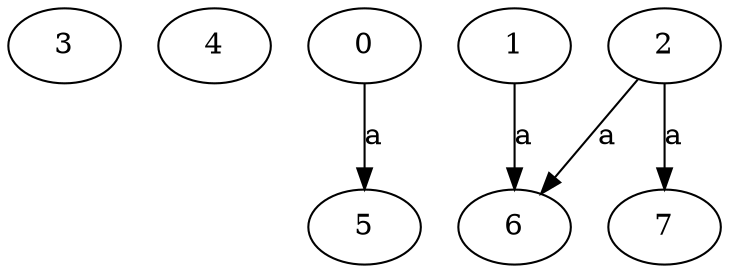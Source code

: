 strict digraph  {
3;
4;
5;
6;
0;
1;
2;
7;
0 -> 5  [label=a];
1 -> 6  [label=a];
2 -> 6  [label=a];
2 -> 7  [label=a];
}
